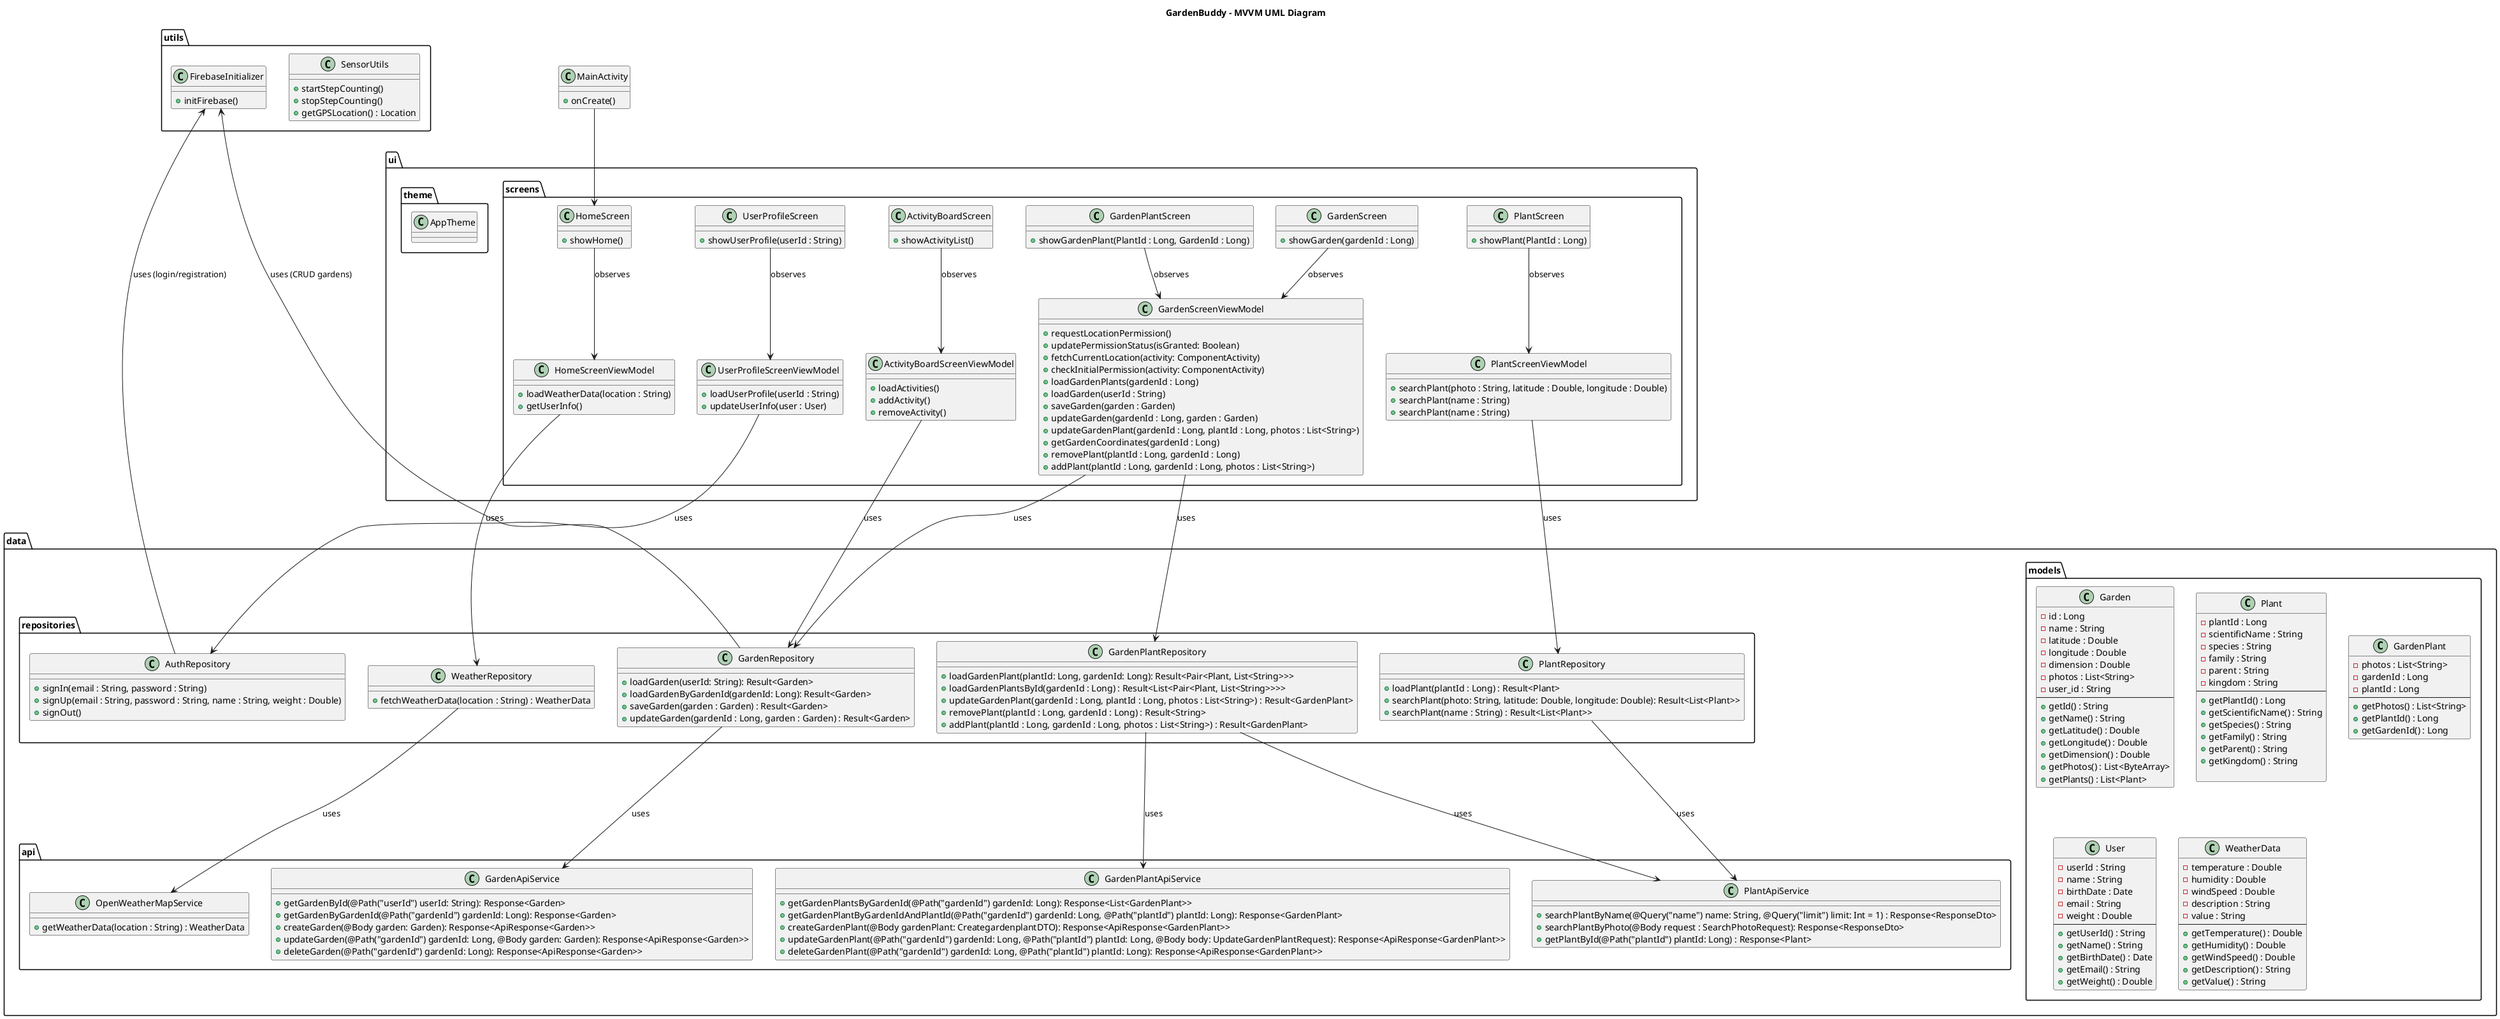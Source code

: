@startuml
skinparam style strict

title GardenBuddy - MVVM UML Diagram

' Organizzazione in package principali
package "data" {

  package "api" {

    class OpenWeatherMapService {
      + getWeatherData(location : String) : WeatherData
    }

    class GardenApiService {
      + getGardenById(@Path("userId") userId: String): Response<Garden>
      + getGardenByGardenId(@Path("gardenId") gardenId: Long): Response<Garden>
      + createGarden(@Body garden: Garden): Response<ApiResponse<Garden>>
      + updateGarden(@Path("gardenId") gardenId: Long, @Body garden: Garden): Response<ApiResponse<Garden>>
      + deleteGarden(@Path("gardenId") gardenId: Long): Response<ApiResponse<Garden>>
    }

    class GardenPlantApiService {
      + getGardenPlantsByGardenId(@Path("gardenId") gardenId: Long): Response<List<GardenPlant>>
      + getGardenPlantByGardenIdAndPlantId(@Path("gardenId") gardenId: Long, @Path("plantId") plantId: Long): Response<GardenPlant>
      + createGardenPlant(@Body gardenPlant: CreategardenplantDTO): Response<ApiResponse<GardenPlant>>
      + updateGardenPlant(@Path("gardenId") gardenId: Long, @Path("plantId") plantId: Long, @Body body: UpdateGardenPlantRequest): Response<ApiResponse<GardenPlant>>
      + deleteGardenPlant(@Path("gardenId") gardenId: Long, @Path("plantId") plantId: Long): Response<ApiResponse<GardenPlant>>
    }

    class PlantApiService {
      + searchPlantByName(@Query("name") name: String, @Query("limit") limit: Int = 1) : Response<ResponseDto>
      + searchPlantByPhoto(@Body request : SearchPhotoRequest): Response<ResponseDto>
      + getPlantById(@Path("plantId") plantId: Long) : Response<Plant>
    }
  }

  package "models" {
    class Garden {
      - id : Long
      - name : String
      - latitude : Double
      - longitude : Double
      - dimension : Double
      - photos : List<String>
      - user_id : String
      --
      + getId() : String
      + getName() : String
      + getLatitude() : Double
      + getLongitude() : Double
      + getDimension() : Double
      + getPhotos() : List<ByteArray>
      + getPlants() : List<Plant>
    }

    class Plant {
      - plantId : Long
      - scientificName : String
      - species : String
      - family : String
      - parent : String
      - kingdom : String
      --
      + getPlantId() : Long
      + getScientificName() : String
      + getSpecies() : String
      + getFamily() : String
      + getParent() : String
      + getKingdom() : String

    }

    class GardenPlant {
      - photos : List<String>
      - gardenId : Long
      - plantId : Long
      --
      + getPhotos() : List<String>
      + getPlantId() : Long
      + getGardenId() : Long
    }

    class User {
      - userId : String
      - name : String
      - birthDate : Date
      - email : String
      - weight : Double
      --
      + getUserId() : String
      + getName() : String
      + getBirthDate() : Date
      + getEmail() : String
      + getWeight() : Double
    }


    class WeatherData {
      - temperature : Double
      - humidity : Double
      - windSpeed : Double
      - description : String
      - value : String
      --
      + getTemperature() : Double
      + getHumidity() : Double
      + getWindSpeed() : Double
      + getDescription() : String
      + getValue() : String
    }
  }

  package "repositories" {

    class GardenRepository {
      + loadGarden(userId: String): Result<Garden>
      + loadGardenByGardenId(gardenId: Long): Result<Garden>
      + saveGarden(garden : Garden) : Result<Garden>
      + updateGarden(gardenId : Long, garden : Garden) : Result<Garden>
    }

    class WeatherRepository {
      + fetchWeatherData(location : String) : WeatherData
    }

    class PlantRepository {
      + loadPlant(plantId : Long) : Result<Plant>
      + searchPlant(photo: String, latitude: Double, longitude: Double): Result<List<Plant>>
      + searchPlant(name : String) : Result<List<Plant>>
    }

    class GardenPlantRepository {
      + loadGardenPlant(plantId: Long, gardenId: Long): Result<Pair<Plant, List<String>>>
      + loadGardenPlantsById(gardenId : Long) : Result<List<Pair<Plant, List<String>>>>
      + updateGardenPlant(gardenId : Long, plantId : Long, photos : List<String>) : Result<GardenPlant>
      + removePlant(plantId : Long, gardenId : Long) : Result<String>
      + addPlant(plantId : Long, gardenId : Long, photos : List<String>) : Result<GardenPlant>
    }

    class AuthRepository {
      + signIn(email : String, password : String)
      + signUp(email : String, password : String, name : String, weight : Double)
      + signOut()
    }
  }
}

package "ui" {
  package "screens" {
    class ActivityBoardScreen {
      + showActivityList()
    }
    class ActivityBoardScreenViewModel {
      + loadActivities()
      + addActivity()
      + removeActivity()
    }

    class GardenScreen {
      + showGarden(gardenId : Long)
    }
    class GardenScreenViewModel {
      + requestLocationPermission()
      + updatePermissionStatus(isGranted: Boolean)
      + fetchCurrentLocation(activity: ComponentActivity)
      + checkInitialPermission(activity: ComponentActivity)
      + loadGardenPlants(gardenId : Long)
      + loadGarden(userId : String)
      + saveGarden(garden : Garden)
      + updateGarden(gardenId : Long, garden : Garden)
      + updateGardenPlant(gardenId : Long, plantId : Long, photos : List<String>)
      + getGardenCoordinates(gardenId : Long)
      + removePlant(plantId : Long, gardenId : Long)
      + addPlant(plantId : Long, gardenId : Long, photos : List<String>)
    }

    class PlantScreen {
      + showPlant(PlantId : Long)
    }
    class PlantScreenViewModel {
      + searchPlant(photo : String, latitude : Double, longitude : Double)
      + searchPlant(name : String)
      + searchPlant(name : String)
    }

    class GardenPlantScreen {
          + showGardenPlant(PlantId : Long, GardenId : Long)
    }


    class HomeScreen {
      + showHome()
    }
    class HomeScreenViewModel {
      + loadWeatherData(location : String)
      + getUserInfo()
    }

    class UserProfileScreen {
      + showUserProfile(userId : String)
    }
    class UserProfileScreenViewModel {
      + loadUserProfile(userId : String)
      + updateUserInfo(user : User)
    }
  }

  package "theme" {
    ' Eventuali classi o file relativi al tema grafico, color palette, typography, etc.
    class AppTheme {
    }
  }
}

package "utils" {
  class FirebaseInitializer {
    + initFirebase()
  }

  class SensorUtils {
    + startStepCounting()
    + stopStepCounting()
    + getGPSLocation() : Location
  }
}

' MainActivity al di fuori dei package data, ui, utils
class MainActivity {
  + onCreate()
}

' =============================================================================
' RELAZIONI
' =============================================================================

' ------------------ Esempio di relazioni tra ViewModel e Repository ------------------
ActivityBoardScreenViewModel --> GardenRepository : uses
GardenScreenViewModel --> GardenPlantRepository : uses

GardenScreenViewModel --> GardenRepository : uses

HomeScreenViewModel --> WeatherRepository : uses
UserProfileScreenViewModel --> AuthRepository : uses
PlantScreenViewModel --> PlantRepository : uses

' ------------------ Esempio di relazioni tra Repository e Service --------------------
GardenRepository --> FirebaseInitializer : uses (CRUD gardens)
AuthRepository --> FirebaseInitializer : uses (login/registration)
WeatherRepository --> OpenWeatherMapService : uses
GardenRepository --> GardenApiService : uses
GardenPlantRepository --> GardenPlantApiService : uses
PlantRepository --> PlantApiService : uses
GardenPlantRepository --> PlantApiService : uses


' ------------------ Esempio di relazioni con SensorUtils (GPS/Accelerometro) ---------
SensorUtils -[hidden]--> HomeScreenViewModel
SensorUtils -[hidden]--> ActivityBoardScreenViewModel
' Se un ViewModel o Repository utilizza direttamente i sensori, puoi rendere visibile la relazione

' ------------------ Esempio di relazioni tra View (Screen) e ViewModel ---------------
ActivityBoardScreen --> ActivityBoardScreenViewModel : observes
GardenScreen --> GardenScreenViewModel : observes
HomeScreen --> HomeScreenViewModel : observes
UserProfileScreen --> UserProfileScreenViewModel : observes
PlantScreen --> PlantScreenViewModel : observes
GardenPlantScreen --> GardenScreenViewModel : observes
' MainActivity come entry point generale (navigator verso le varie screen)
MainActivity --> HomeScreen

@enduml
